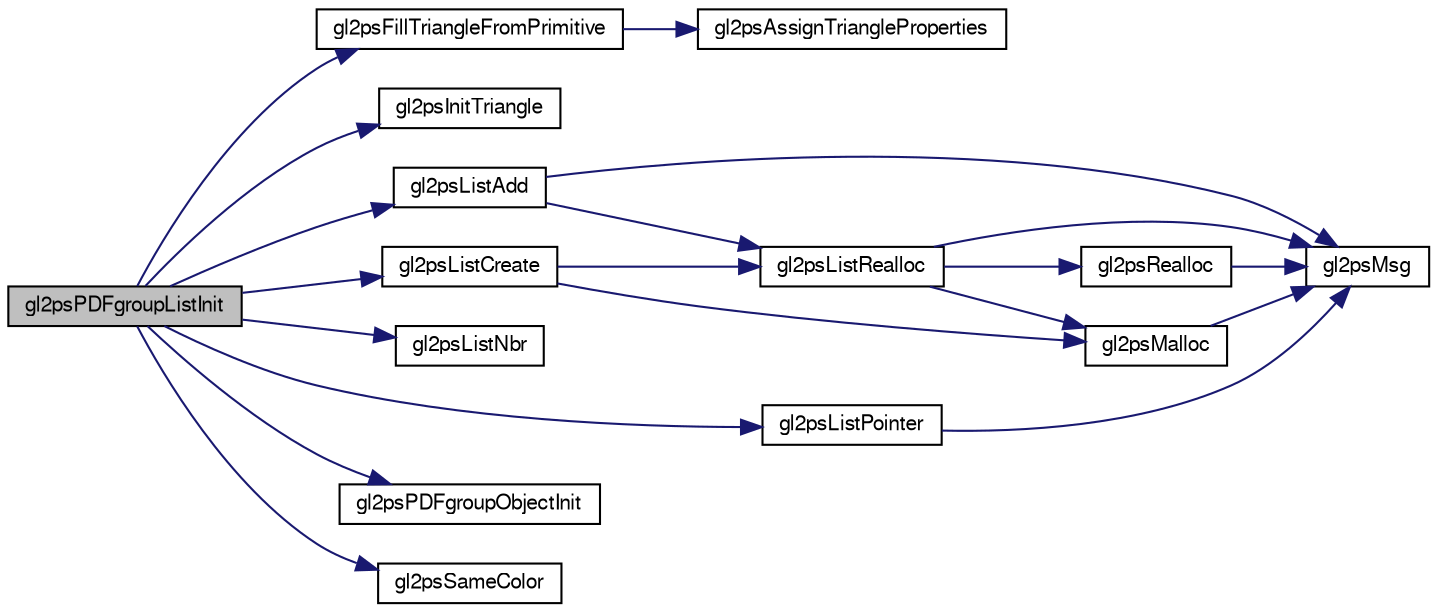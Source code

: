 digraph G
{
  edge [fontname="FreeSans",fontsize="10",labelfontname="FreeSans",labelfontsize="10"];
  node [fontname="FreeSans",fontsize="10",shape=record];
  rankdir="LR";
  Node1 [label="gl2psPDFgroupListInit",height=0.2,width=0.4,color="black", fillcolor="grey75", style="filled" fontcolor="black"];
  Node1 -> Node2 [color="midnightblue",fontsize="10",style="solid",fontname="FreeSans"];
  Node2 [label="gl2psFillTriangleFromPrimitive",height=0.2,width=0.4,color="black", fillcolor="white", style="filled",URL="$gl2ps_8c.html#afcf3c1ad52b5e7bc56dbfd47413b0195"];
  Node2 -> Node3 [color="midnightblue",fontsize="10",style="solid",fontname="FreeSans"];
  Node3 [label="gl2psAssignTriangleProperties",height=0.2,width=0.4,color="black", fillcolor="white", style="filled",URL="$gl2ps_8c.html#a11b4dc6eb70208dd196be79e4c8b8c2c"];
  Node1 -> Node4 [color="midnightblue",fontsize="10",style="solid",fontname="FreeSans"];
  Node4 [label="gl2psInitTriangle",height=0.2,width=0.4,color="black", fillcolor="white", style="filled",URL="$gl2ps_8c.html#a3327e4e72c171944aec2bb02ebd06063"];
  Node1 -> Node5 [color="midnightblue",fontsize="10",style="solid",fontname="FreeSans"];
  Node5 [label="gl2psListAdd",height=0.2,width=0.4,color="black", fillcolor="white", style="filled",URL="$gl2ps_8c.html#ac6854212b14c712b8866abe23ff3e329"];
  Node5 -> Node6 [color="midnightblue",fontsize="10",style="solid",fontname="FreeSans"];
  Node6 [label="gl2psListRealloc",height=0.2,width=0.4,color="black", fillcolor="white", style="filled",URL="$gl2ps_8c.html#ad60529307a4f9f99386e892d4a0879ed"];
  Node6 -> Node7 [color="midnightblue",fontsize="10",style="solid",fontname="FreeSans"];
  Node7 [label="gl2psMalloc",height=0.2,width=0.4,color="black", fillcolor="white", style="filled",URL="$gl2ps_8c.html#ae8687abe691957a70d1b0456015e2a4f"];
  Node7 -> Node8 [color="midnightblue",fontsize="10",style="solid",fontname="FreeSans"];
  Node8 [label="gl2psMsg",height=0.2,width=0.4,color="black", fillcolor="white", style="filled",URL="$gl2ps_8c.html#ab2b05dc9c0ad9b295309ef903218908c"];
  Node6 -> Node8 [color="midnightblue",fontsize="10",style="solid",fontname="FreeSans"];
  Node6 -> Node9 [color="midnightblue",fontsize="10",style="solid",fontname="FreeSans"];
  Node9 [label="gl2psRealloc",height=0.2,width=0.4,color="black", fillcolor="white", style="filled",URL="$gl2ps_8c.html#ad97a3884fd09ae984f539e0ebc59b9ed"];
  Node9 -> Node8 [color="midnightblue",fontsize="10",style="solid",fontname="FreeSans"];
  Node5 -> Node8 [color="midnightblue",fontsize="10",style="solid",fontname="FreeSans"];
  Node1 -> Node10 [color="midnightblue",fontsize="10",style="solid",fontname="FreeSans"];
  Node10 [label="gl2psListCreate",height=0.2,width=0.4,color="black", fillcolor="white", style="filled",URL="$gl2ps_8c.html#ab361e8cdc565ddf47117405c7a3923fb"];
  Node10 -> Node6 [color="midnightblue",fontsize="10",style="solid",fontname="FreeSans"];
  Node10 -> Node7 [color="midnightblue",fontsize="10",style="solid",fontname="FreeSans"];
  Node1 -> Node11 [color="midnightblue",fontsize="10",style="solid",fontname="FreeSans"];
  Node11 [label="gl2psListNbr",height=0.2,width=0.4,color="black", fillcolor="white", style="filled",URL="$gl2ps_8c.html#a2465a92c54cf5b9492d2300086f522eb"];
  Node1 -> Node12 [color="midnightblue",fontsize="10",style="solid",fontname="FreeSans"];
  Node12 [label="gl2psListPointer",height=0.2,width=0.4,color="black", fillcolor="white", style="filled",URL="$gl2ps_8c.html#af67ad40f61fddd9b042081c96b1be98b"];
  Node12 -> Node8 [color="midnightblue",fontsize="10",style="solid",fontname="FreeSans"];
  Node1 -> Node13 [color="midnightblue",fontsize="10",style="solid",fontname="FreeSans"];
  Node13 [label="gl2psPDFgroupObjectInit",height=0.2,width=0.4,color="black", fillcolor="white", style="filled",URL="$gl2ps_8c.html#a005163d83b80f5d62e90a00f86cf4d19"];
  Node1 -> Node14 [color="midnightblue",fontsize="10",style="solid",fontname="FreeSans"];
  Node14 [label="gl2psSameColor",height=0.2,width=0.4,color="black", fillcolor="white", style="filled",URL="$gl2ps_8c.html#a1de2a0f53b7234b7b668a0114de03719"];
}
